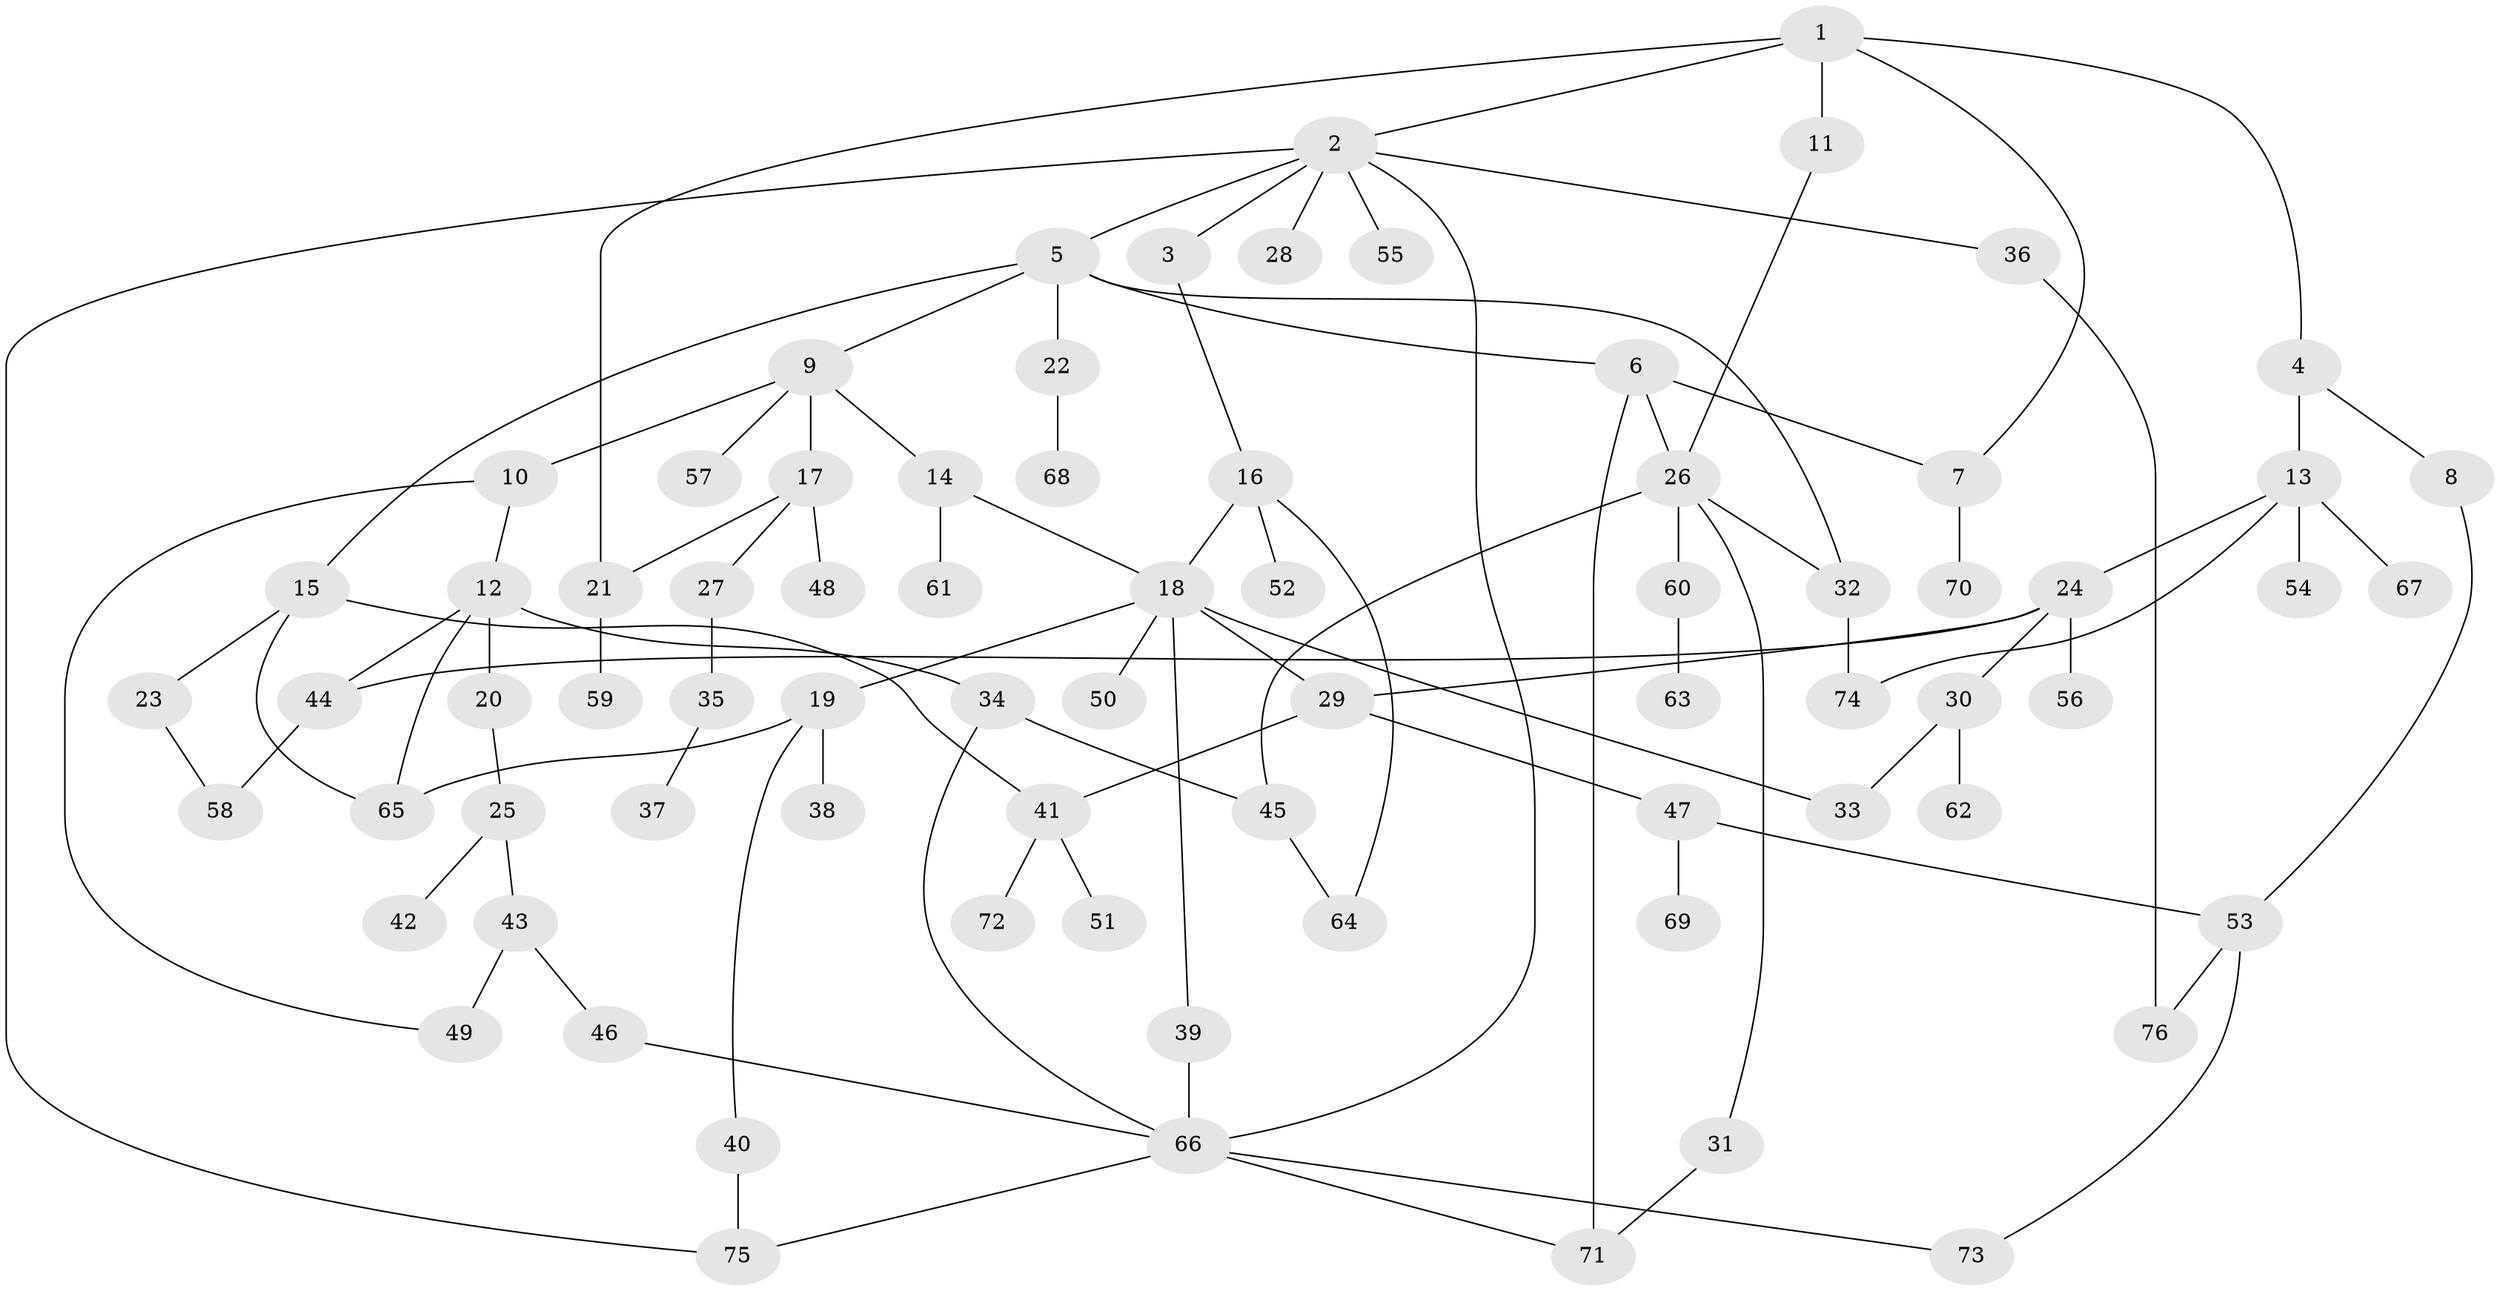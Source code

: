 // coarse degree distribution, {6: 0.05263157894736842, 7: 0.10526315789473684, 1: 0.5, 5: 0.05263157894736842, 2: 0.18421052631578946, 3: 0.05263157894736842, 4: 0.02631578947368421, 9: 0.02631578947368421}
// Generated by graph-tools (version 1.1) at 2025/44/03/04/25 21:44:21]
// undirected, 76 vertices, 101 edges
graph export_dot {
graph [start="1"]
  node [color=gray90,style=filled];
  1;
  2;
  3;
  4;
  5;
  6;
  7;
  8;
  9;
  10;
  11;
  12;
  13;
  14;
  15;
  16;
  17;
  18;
  19;
  20;
  21;
  22;
  23;
  24;
  25;
  26;
  27;
  28;
  29;
  30;
  31;
  32;
  33;
  34;
  35;
  36;
  37;
  38;
  39;
  40;
  41;
  42;
  43;
  44;
  45;
  46;
  47;
  48;
  49;
  50;
  51;
  52;
  53;
  54;
  55;
  56;
  57;
  58;
  59;
  60;
  61;
  62;
  63;
  64;
  65;
  66;
  67;
  68;
  69;
  70;
  71;
  72;
  73;
  74;
  75;
  76;
  1 -- 2;
  1 -- 4;
  1 -- 11;
  1 -- 21;
  1 -- 7;
  2 -- 3;
  2 -- 5;
  2 -- 28;
  2 -- 36;
  2 -- 55;
  2 -- 75;
  2 -- 66;
  3 -- 16;
  4 -- 8;
  4 -- 13;
  5 -- 6;
  5 -- 9;
  5 -- 15;
  5 -- 22;
  5 -- 32;
  6 -- 7;
  6 -- 26;
  6 -- 71;
  7 -- 70;
  8 -- 53;
  9 -- 10;
  9 -- 14;
  9 -- 17;
  9 -- 57;
  10 -- 12;
  10 -- 49;
  11 -- 26;
  12 -- 20;
  12 -- 34;
  12 -- 44;
  12 -- 65;
  13 -- 24;
  13 -- 54;
  13 -- 67;
  13 -- 74;
  14 -- 18;
  14 -- 61;
  15 -- 23;
  15 -- 65;
  15 -- 41;
  16 -- 52;
  16 -- 64;
  16 -- 18;
  17 -- 21;
  17 -- 27;
  17 -- 48;
  18 -- 19;
  18 -- 29;
  18 -- 33;
  18 -- 39;
  18 -- 50;
  19 -- 38;
  19 -- 40;
  19 -- 65;
  20 -- 25;
  21 -- 59;
  22 -- 68;
  23 -- 58;
  24 -- 30;
  24 -- 56;
  24 -- 29;
  24 -- 44;
  25 -- 42;
  25 -- 43;
  26 -- 31;
  26 -- 60;
  26 -- 32;
  26 -- 45;
  27 -- 35;
  29 -- 41;
  29 -- 47;
  30 -- 62;
  30 -- 33;
  31 -- 71;
  32 -- 74;
  34 -- 45;
  34 -- 66;
  35 -- 37;
  36 -- 76;
  39 -- 66;
  40 -- 75;
  41 -- 51;
  41 -- 72;
  43 -- 46;
  43 -- 49;
  44 -- 58;
  45 -- 64;
  46 -- 66;
  47 -- 69;
  47 -- 53;
  53 -- 76;
  53 -- 73;
  60 -- 63;
  66 -- 73;
  66 -- 71;
  66 -- 75;
}
